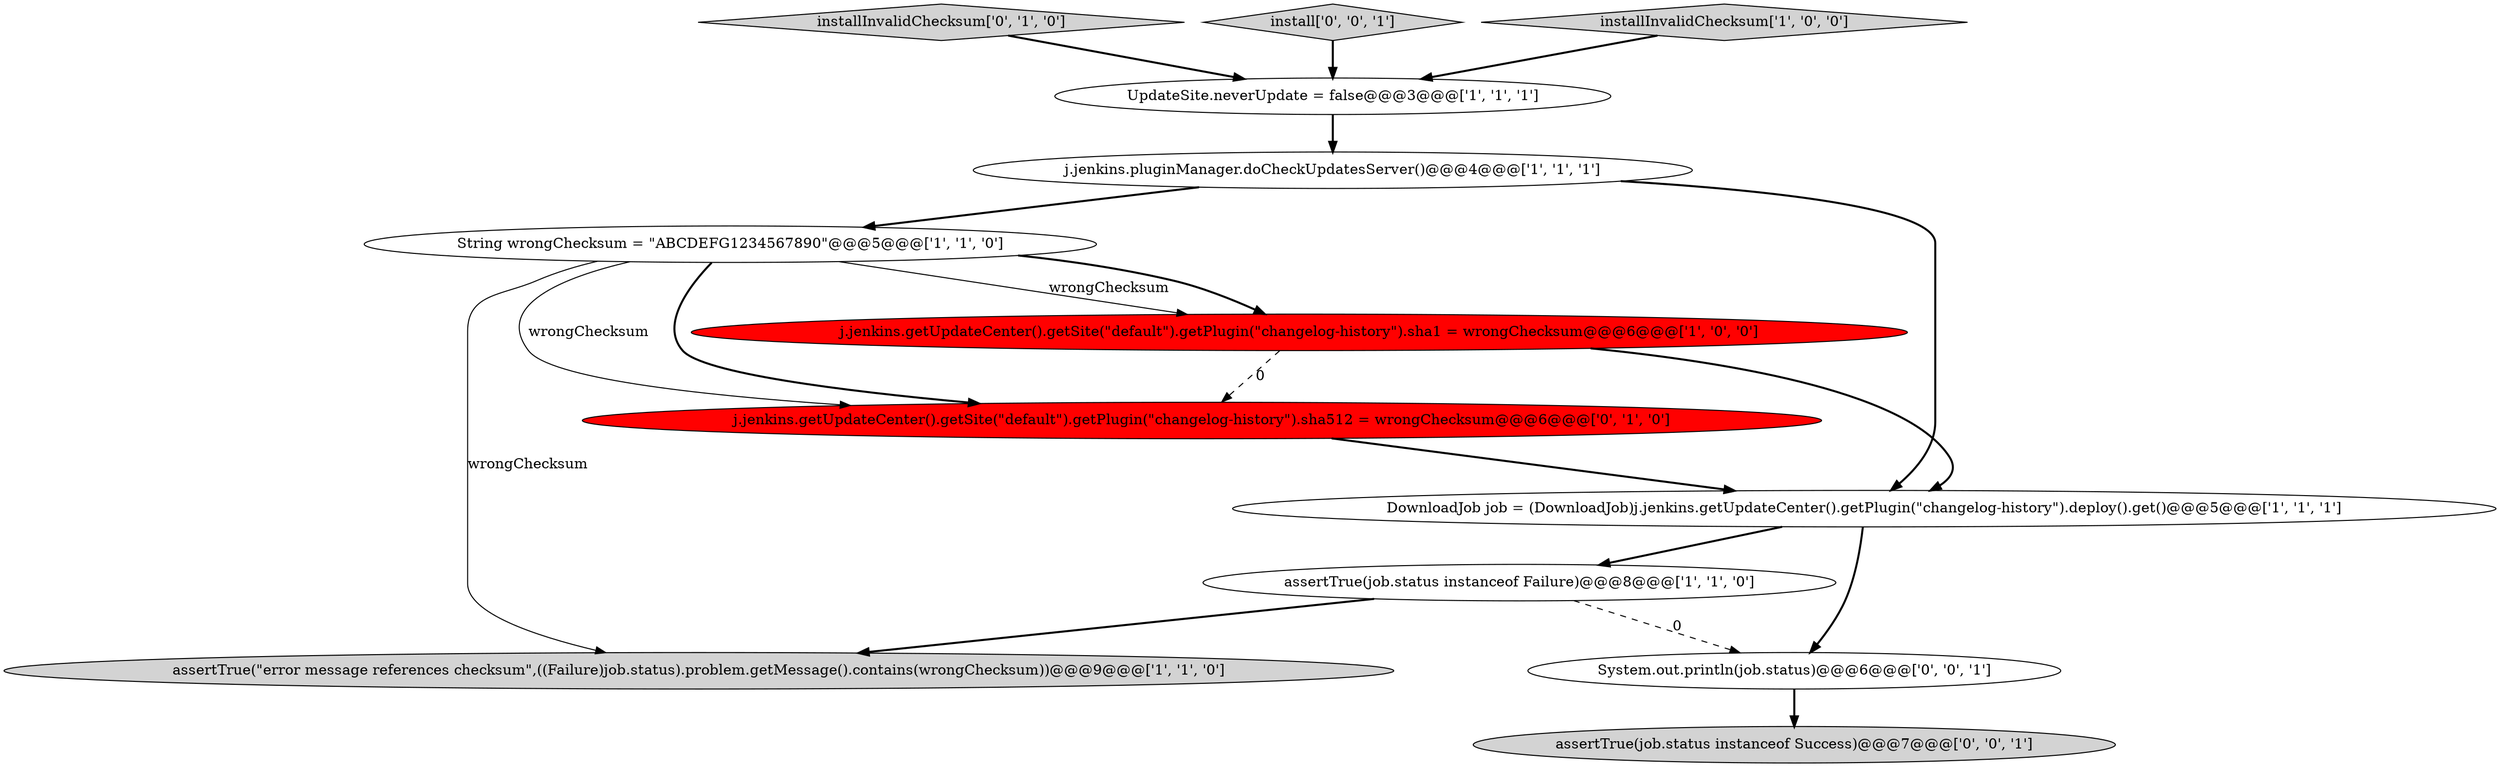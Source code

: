 digraph {
7 [style = filled, label = "assertTrue(\"error message references checksum\",((Failure)job.status).problem.getMessage().contains(wrongChecksum))@@@9@@@['1', '1', '0']", fillcolor = lightgray, shape = ellipse image = "AAA0AAABBB1BBB"];
9 [style = filled, label = "installInvalidChecksum['0', '1', '0']", fillcolor = lightgray, shape = diamond image = "AAA0AAABBB2BBB"];
8 [style = filled, label = "j.jenkins.getUpdateCenter().getSite(\"default\").getPlugin(\"changelog-history\").sha512 = wrongChecksum@@@6@@@['0', '1', '0']", fillcolor = red, shape = ellipse image = "AAA1AAABBB2BBB"];
12 [style = filled, label = "install['0', '0', '1']", fillcolor = lightgray, shape = diamond image = "AAA0AAABBB3BBB"];
6 [style = filled, label = "j.jenkins.pluginManager.doCheckUpdatesServer()@@@4@@@['1', '1', '1']", fillcolor = white, shape = ellipse image = "AAA0AAABBB1BBB"];
10 [style = filled, label = "System.out.println(job.status)@@@6@@@['0', '0', '1']", fillcolor = white, shape = ellipse image = "AAA0AAABBB3BBB"];
11 [style = filled, label = "assertTrue(job.status instanceof Success)@@@7@@@['0', '0', '1']", fillcolor = lightgray, shape = ellipse image = "AAA0AAABBB3BBB"];
2 [style = filled, label = "String wrongChecksum = \"ABCDEFG1234567890\"@@@5@@@['1', '1', '0']", fillcolor = white, shape = ellipse image = "AAA0AAABBB1BBB"];
1 [style = filled, label = "UpdateSite.neverUpdate = false@@@3@@@['1', '1', '1']", fillcolor = white, shape = ellipse image = "AAA0AAABBB1BBB"];
4 [style = filled, label = "assertTrue(job.status instanceof Failure)@@@8@@@['1', '1', '0']", fillcolor = white, shape = ellipse image = "AAA0AAABBB1BBB"];
3 [style = filled, label = "installInvalidChecksum['1', '0', '0']", fillcolor = lightgray, shape = diamond image = "AAA0AAABBB1BBB"];
0 [style = filled, label = "DownloadJob job = (DownloadJob)j.jenkins.getUpdateCenter().getPlugin(\"changelog-history\").deploy().get()@@@5@@@['1', '1', '1']", fillcolor = white, shape = ellipse image = "AAA0AAABBB1BBB"];
5 [style = filled, label = "j.jenkins.getUpdateCenter().getSite(\"default\").getPlugin(\"changelog-history\").sha1 = wrongChecksum@@@6@@@['1', '0', '0']", fillcolor = red, shape = ellipse image = "AAA1AAABBB1BBB"];
8->0 [style = bold, label=""];
5->8 [style = dashed, label="0"];
0->10 [style = bold, label=""];
1->6 [style = bold, label=""];
6->0 [style = bold, label=""];
10->11 [style = bold, label=""];
9->1 [style = bold, label=""];
5->0 [style = bold, label=""];
3->1 [style = bold, label=""];
4->10 [style = dashed, label="0"];
0->4 [style = bold, label=""];
12->1 [style = bold, label=""];
2->7 [style = solid, label="wrongChecksum"];
2->8 [style = solid, label="wrongChecksum"];
4->7 [style = bold, label=""];
2->5 [style = solid, label="wrongChecksum"];
2->8 [style = bold, label=""];
2->5 [style = bold, label=""];
6->2 [style = bold, label=""];
}
